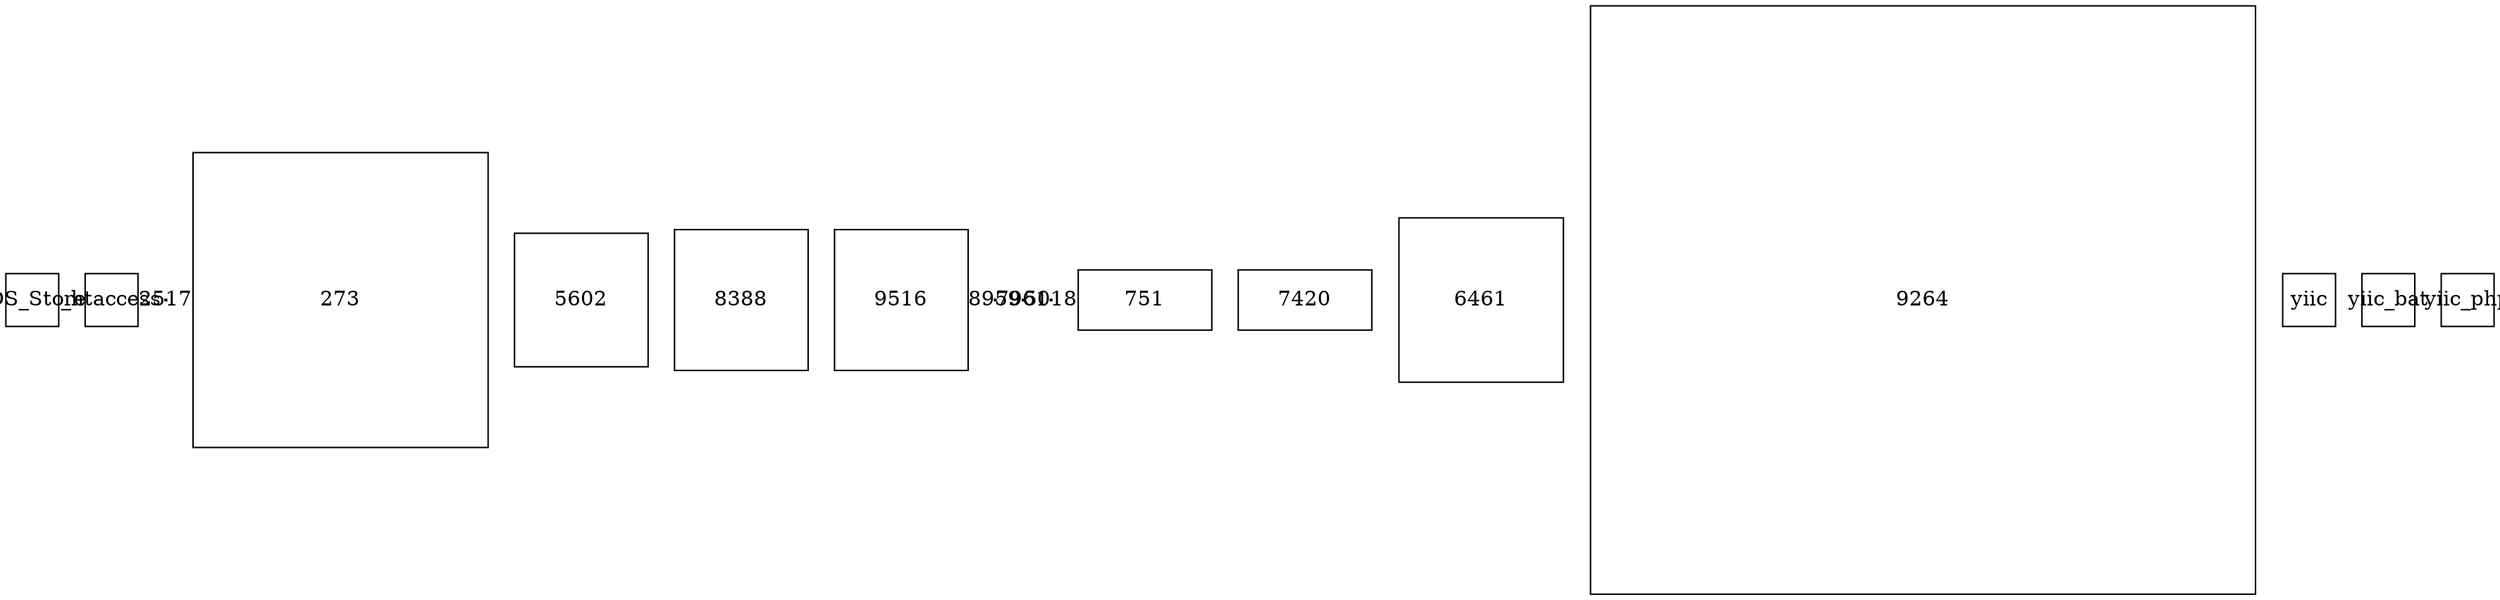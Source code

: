 digraph G {
_DS_Store[shape="rectangle" width="0.5", 
								height="0.5", fixedsize=true, 
								type="leaf"];
_htaccess[shape="rectangle" width="0.5", 
								height="0.5", fixedsize=true, 
								type="leaf"];
2517[shape="rectangle" width="0.0138888888889", 
								height="0.0138888888889", fixedsize=true, 
								type="node"];
273[shape="rectangle" width="2.79166666667", 
								height="2.79166666667", fixedsize=true, 
								type="node"];
5602[shape="rectangle" width="1.26388888889", 
								height="1.26388888889", fixedsize=true, 
								type="node"];
8388[shape="rectangle" width="1.26388888889", 
								height="1.33333333333", fixedsize=true, 
								type="node"];
9516[shape="rectangle" width="1.26388888889", 
								height="1.33333333333", fixedsize=true, 
								type="node"];
8959[shape="rectangle" width="0", 
								height="0", fixedsize=true, 
								type="node"];
7961[shape="rectangle" width="0", 
								height="0", fixedsize=true, 
								type="node"];
5018[shape="rectangle" width="0", 
								height="0", fixedsize=true, 
								type="node"];
751[shape="rectangle" width="1.26388888889", 
								height="0.569444444444", fixedsize=true, 
								type="node"];
7420[shape="rectangle" width="1.26388888889", 
								height="0.569444444444", fixedsize=true, 
								type="node"];
6461[shape="rectangle" width="1.55555555556", 
								height="1.55555555556", fixedsize=true, 
								type="node"];
9264[shape="rectangle" width="6.29166666667", 
								height="5.56944444444", fixedsize=true, 
								type="node"];
yiic[shape="rectangle" width="0.5", 
								height="0.5", fixedsize=true, 
								type="leaf"];
yiic_bat[shape="rectangle" width="0.5", 
								height="0.5", fixedsize=true, 
								type="leaf"];
yiic_php[shape="rectangle" width="0.5", 
								height="0.5", fixedsize=true, 
								type="leaf"];
}
